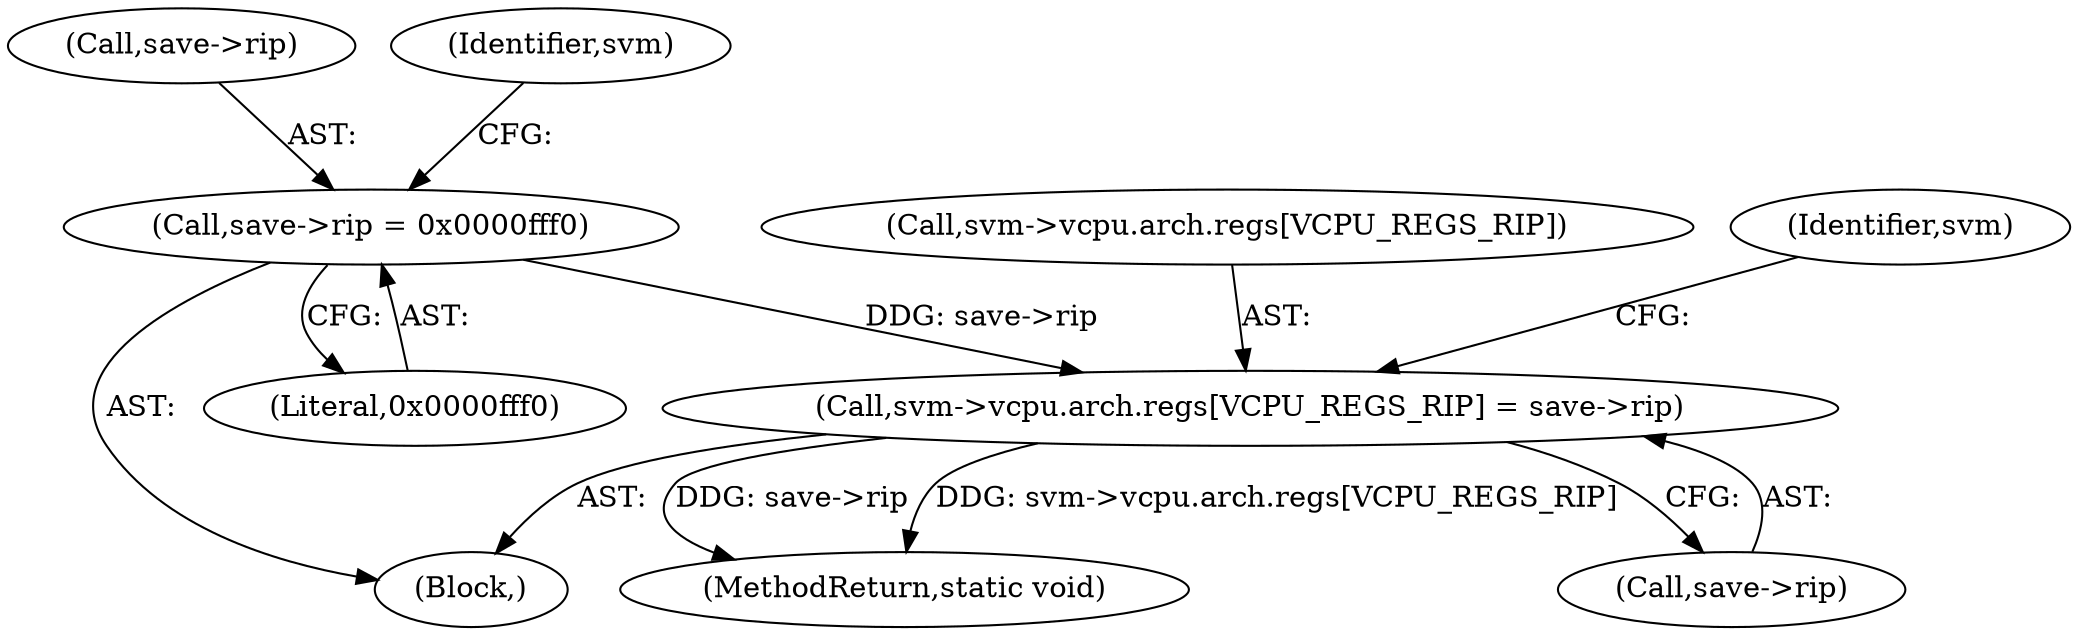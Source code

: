 digraph "0_linux_54a20552e1eae07aa240fa370a0293e006b5faed@array" {
"1000376" [label="(Call,svm->vcpu.arch.regs[VCPU_REGS_RIP] = save->rip)"];
"1000371" [label="(Call,save->rip = 0x0000fff0)"];
"1000372" [label="(Call,save->rip)"];
"1000376" [label="(Call,svm->vcpu.arch.regs[VCPU_REGS_RIP] = save->rip)"];
"1000375" [label="(Literal,0x0000fff0)"];
"1000381" [label="(Identifier,svm)"];
"1000489" [label="(MethodReturn,static void)"];
"1000377" [label="(Call,svm->vcpu.arch.regs[VCPU_REGS_RIP])"];
"1000106" [label="(Block,)"];
"1000392" [label="(Identifier,svm)"];
"1000371" [label="(Call,save->rip = 0x0000fff0)"];
"1000386" [label="(Call,save->rip)"];
"1000376" -> "1000106"  [label="AST: "];
"1000376" -> "1000386"  [label="CFG: "];
"1000377" -> "1000376"  [label="AST: "];
"1000386" -> "1000376"  [label="AST: "];
"1000392" -> "1000376"  [label="CFG: "];
"1000376" -> "1000489"  [label="DDG: svm->vcpu.arch.regs[VCPU_REGS_RIP]"];
"1000376" -> "1000489"  [label="DDG: save->rip"];
"1000371" -> "1000376"  [label="DDG: save->rip"];
"1000371" -> "1000106"  [label="AST: "];
"1000371" -> "1000375"  [label="CFG: "];
"1000372" -> "1000371"  [label="AST: "];
"1000375" -> "1000371"  [label="AST: "];
"1000381" -> "1000371"  [label="CFG: "];
}
